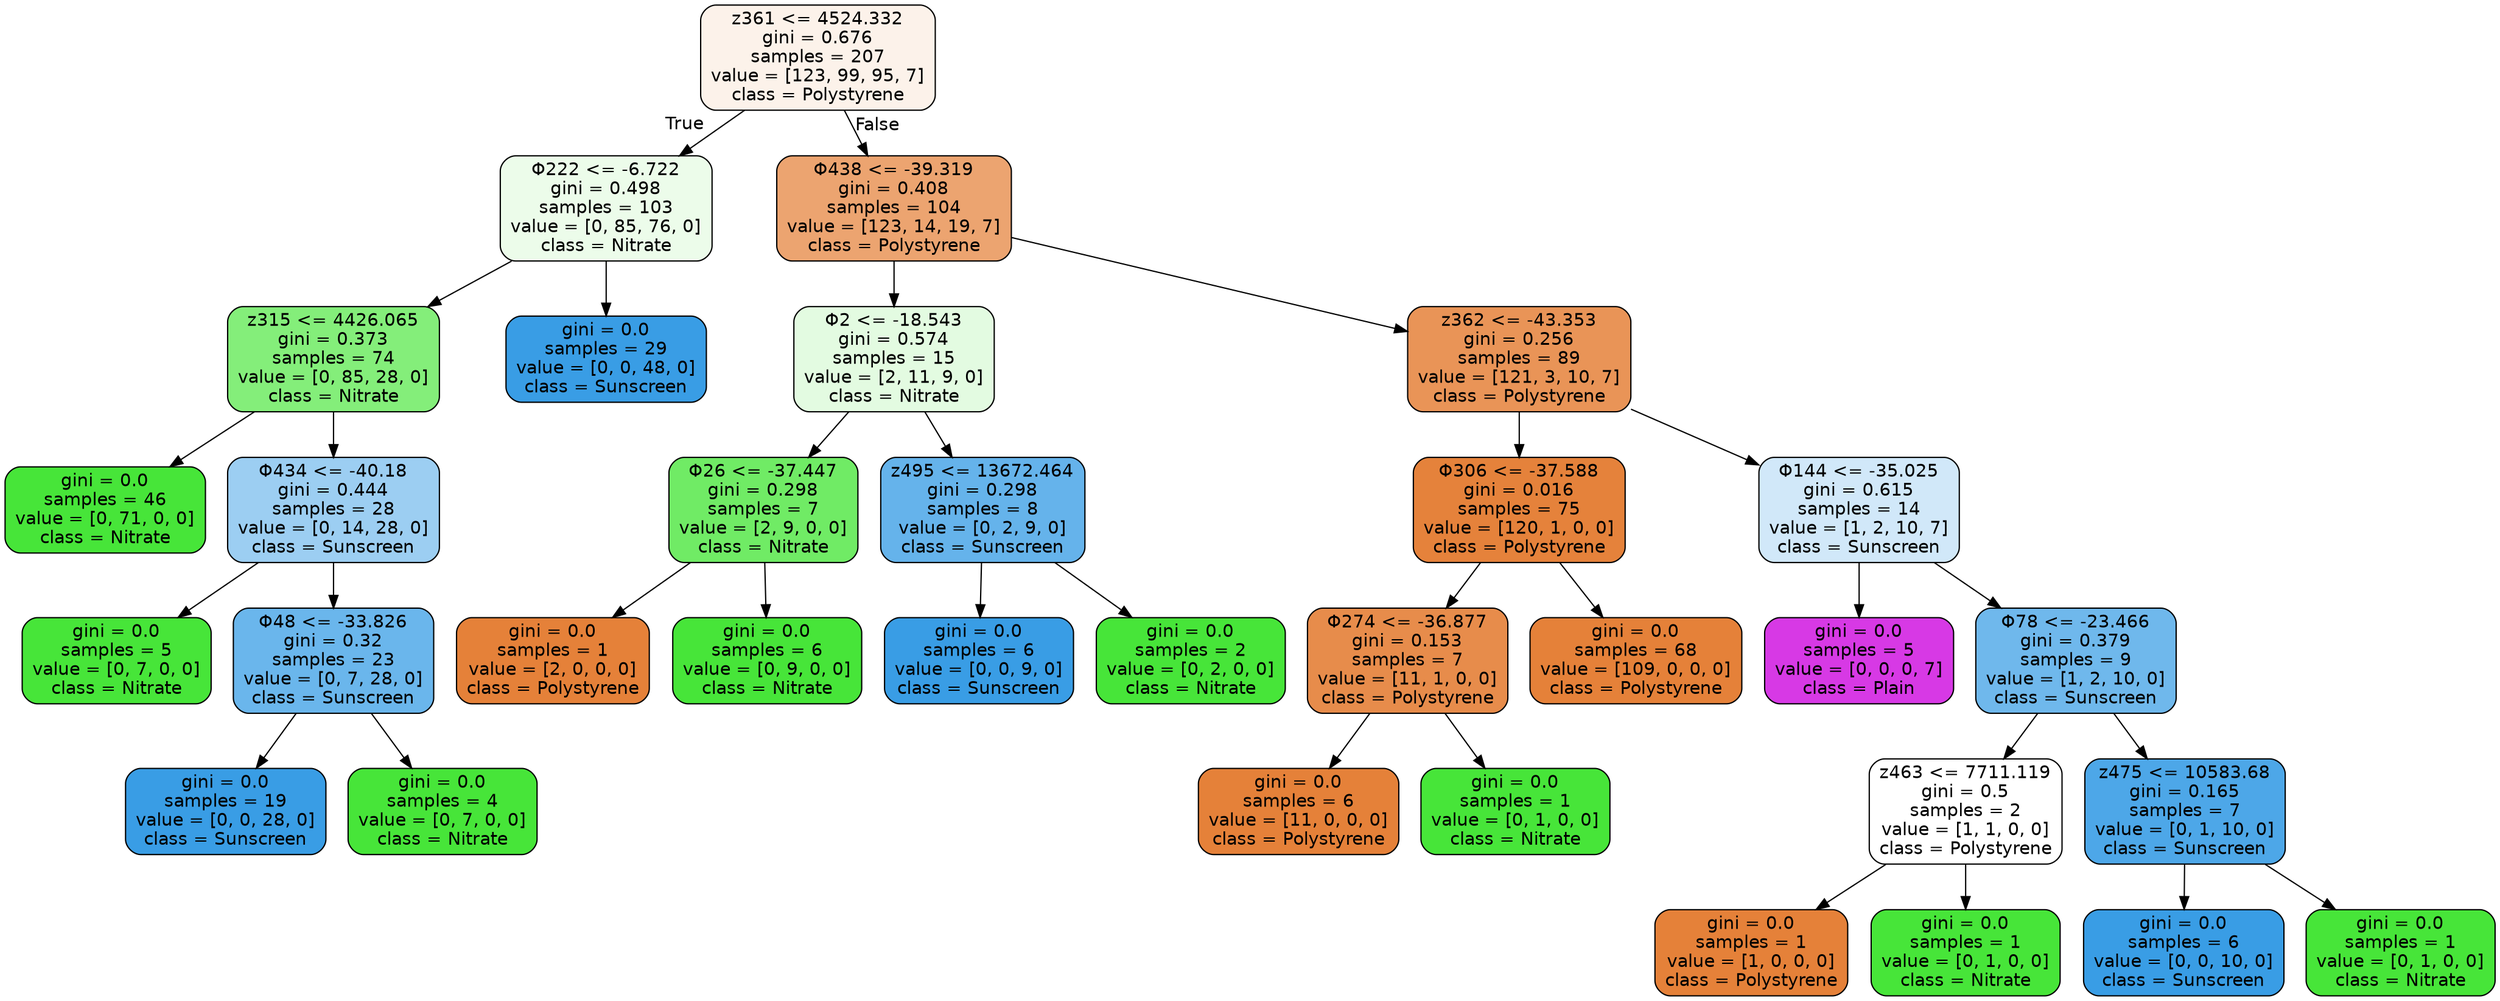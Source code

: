 digraph Tree {
node [shape=box, style="filled, rounded", color="black", fontname="helvetica"] ;
edge [fontname="helvetica"] ;
0 [label="z361 <= 4524.332\ngini = 0.676\nsamples = 207\nvalue = [123, 99, 95, 7]\nclass = Polystyrene", fillcolor="#fcf2ea"] ;
1 [label="Φ222 <= -6.722\ngini = 0.498\nsamples = 103\nvalue = [0, 85, 76, 0]\nclass = Nitrate", fillcolor="#ecfcea"] ;
0 -> 1 [labeldistance=2.5, labelangle=45, headlabel="True"] ;
2 [label="z315 <= 4426.065\ngini = 0.373\nsamples = 74\nvalue = [0, 85, 28, 0]\nclass = Nitrate", fillcolor="#84ee7a"] ;
1 -> 2 ;
3 [label="gini = 0.0\nsamples = 46\nvalue = [0, 71, 0, 0]\nclass = Nitrate", fillcolor="#47e539"] ;
2 -> 3 ;
4 [label="Φ434 <= -40.18\ngini = 0.444\nsamples = 28\nvalue = [0, 14, 28, 0]\nclass = Sunscreen", fillcolor="#9ccef2"] ;
2 -> 4 ;
5 [label="gini = 0.0\nsamples = 5\nvalue = [0, 7, 0, 0]\nclass = Nitrate", fillcolor="#47e539"] ;
4 -> 5 ;
6 [label="Φ48 <= -33.826\ngini = 0.32\nsamples = 23\nvalue = [0, 7, 28, 0]\nclass = Sunscreen", fillcolor="#6ab6ec"] ;
4 -> 6 ;
7 [label="gini = 0.0\nsamples = 19\nvalue = [0, 0, 28, 0]\nclass = Sunscreen", fillcolor="#399de5"] ;
6 -> 7 ;
8 [label="gini = 0.0\nsamples = 4\nvalue = [0, 7, 0, 0]\nclass = Nitrate", fillcolor="#47e539"] ;
6 -> 8 ;
9 [label="gini = 0.0\nsamples = 29\nvalue = [0, 0, 48, 0]\nclass = Sunscreen", fillcolor="#399de5"] ;
1 -> 9 ;
10 [label="Φ438 <= -39.319\ngini = 0.408\nsamples = 104\nvalue = [123, 14, 19, 7]\nclass = Polystyrene", fillcolor="#eca470"] ;
0 -> 10 [labeldistance=2.5, labelangle=-45, headlabel="False"] ;
11 [label="Φ2 <= -18.543\ngini = 0.574\nsamples = 15\nvalue = [2, 11, 9, 0]\nclass = Nitrate", fillcolor="#e3fbe1"] ;
10 -> 11 ;
12 [label="Φ26 <= -37.447\ngini = 0.298\nsamples = 7\nvalue = [2, 9, 0, 0]\nclass = Nitrate", fillcolor="#70eb65"] ;
11 -> 12 ;
13 [label="gini = 0.0\nsamples = 1\nvalue = [2, 0, 0, 0]\nclass = Polystyrene", fillcolor="#e58139"] ;
12 -> 13 ;
14 [label="gini = 0.0\nsamples = 6\nvalue = [0, 9, 0, 0]\nclass = Nitrate", fillcolor="#47e539"] ;
12 -> 14 ;
15 [label="z495 <= 13672.464\ngini = 0.298\nsamples = 8\nvalue = [0, 2, 9, 0]\nclass = Sunscreen", fillcolor="#65b3eb"] ;
11 -> 15 ;
16 [label="gini = 0.0\nsamples = 6\nvalue = [0, 0, 9, 0]\nclass = Sunscreen", fillcolor="#399de5"] ;
15 -> 16 ;
17 [label="gini = 0.0\nsamples = 2\nvalue = [0, 2, 0, 0]\nclass = Nitrate", fillcolor="#47e539"] ;
15 -> 17 ;
18 [label="z362 <= -43.353\ngini = 0.256\nsamples = 89\nvalue = [121, 3, 10, 7]\nclass = Polystyrene", fillcolor="#e99457"] ;
10 -> 18 ;
19 [label="Φ306 <= -37.588\ngini = 0.016\nsamples = 75\nvalue = [120, 1, 0, 0]\nclass = Polystyrene", fillcolor="#e5823b"] ;
18 -> 19 ;
20 [label="Φ274 <= -36.877\ngini = 0.153\nsamples = 7\nvalue = [11, 1, 0, 0]\nclass = Polystyrene", fillcolor="#e78c4b"] ;
19 -> 20 ;
21 [label="gini = 0.0\nsamples = 6\nvalue = [11, 0, 0, 0]\nclass = Polystyrene", fillcolor="#e58139"] ;
20 -> 21 ;
22 [label="gini = 0.0\nsamples = 1\nvalue = [0, 1, 0, 0]\nclass = Nitrate", fillcolor="#47e539"] ;
20 -> 22 ;
23 [label="gini = 0.0\nsamples = 68\nvalue = [109, 0, 0, 0]\nclass = Polystyrene", fillcolor="#e58139"] ;
19 -> 23 ;
24 [label="Φ144 <= -35.025\ngini = 0.615\nsamples = 14\nvalue = [1, 2, 10, 7]\nclass = Sunscreen", fillcolor="#d1e8f9"] ;
18 -> 24 ;
25 [label="gini = 0.0\nsamples = 5\nvalue = [0, 0, 0, 7]\nclass = Plain", fillcolor="#d739e5"] ;
24 -> 25 ;
26 [label="Φ78 <= -23.466\ngini = 0.379\nsamples = 9\nvalue = [1, 2, 10, 0]\nclass = Sunscreen", fillcolor="#6fb8ec"] ;
24 -> 26 ;
27 [label="z463 <= 7711.119\ngini = 0.5\nsamples = 2\nvalue = [1, 1, 0, 0]\nclass = Polystyrene", fillcolor="#ffffff"] ;
26 -> 27 ;
28 [label="gini = 0.0\nsamples = 1\nvalue = [1, 0, 0, 0]\nclass = Polystyrene", fillcolor="#e58139"] ;
27 -> 28 ;
29 [label="gini = 0.0\nsamples = 1\nvalue = [0, 1, 0, 0]\nclass = Nitrate", fillcolor="#47e539"] ;
27 -> 29 ;
30 [label="z475 <= 10583.68\ngini = 0.165\nsamples = 7\nvalue = [0, 1, 10, 0]\nclass = Sunscreen", fillcolor="#4da7e8"] ;
26 -> 30 ;
31 [label="gini = 0.0\nsamples = 6\nvalue = [0, 0, 10, 0]\nclass = Sunscreen", fillcolor="#399de5"] ;
30 -> 31 ;
32 [label="gini = 0.0\nsamples = 1\nvalue = [0, 1, 0, 0]\nclass = Nitrate", fillcolor="#47e539"] ;
30 -> 32 ;
}